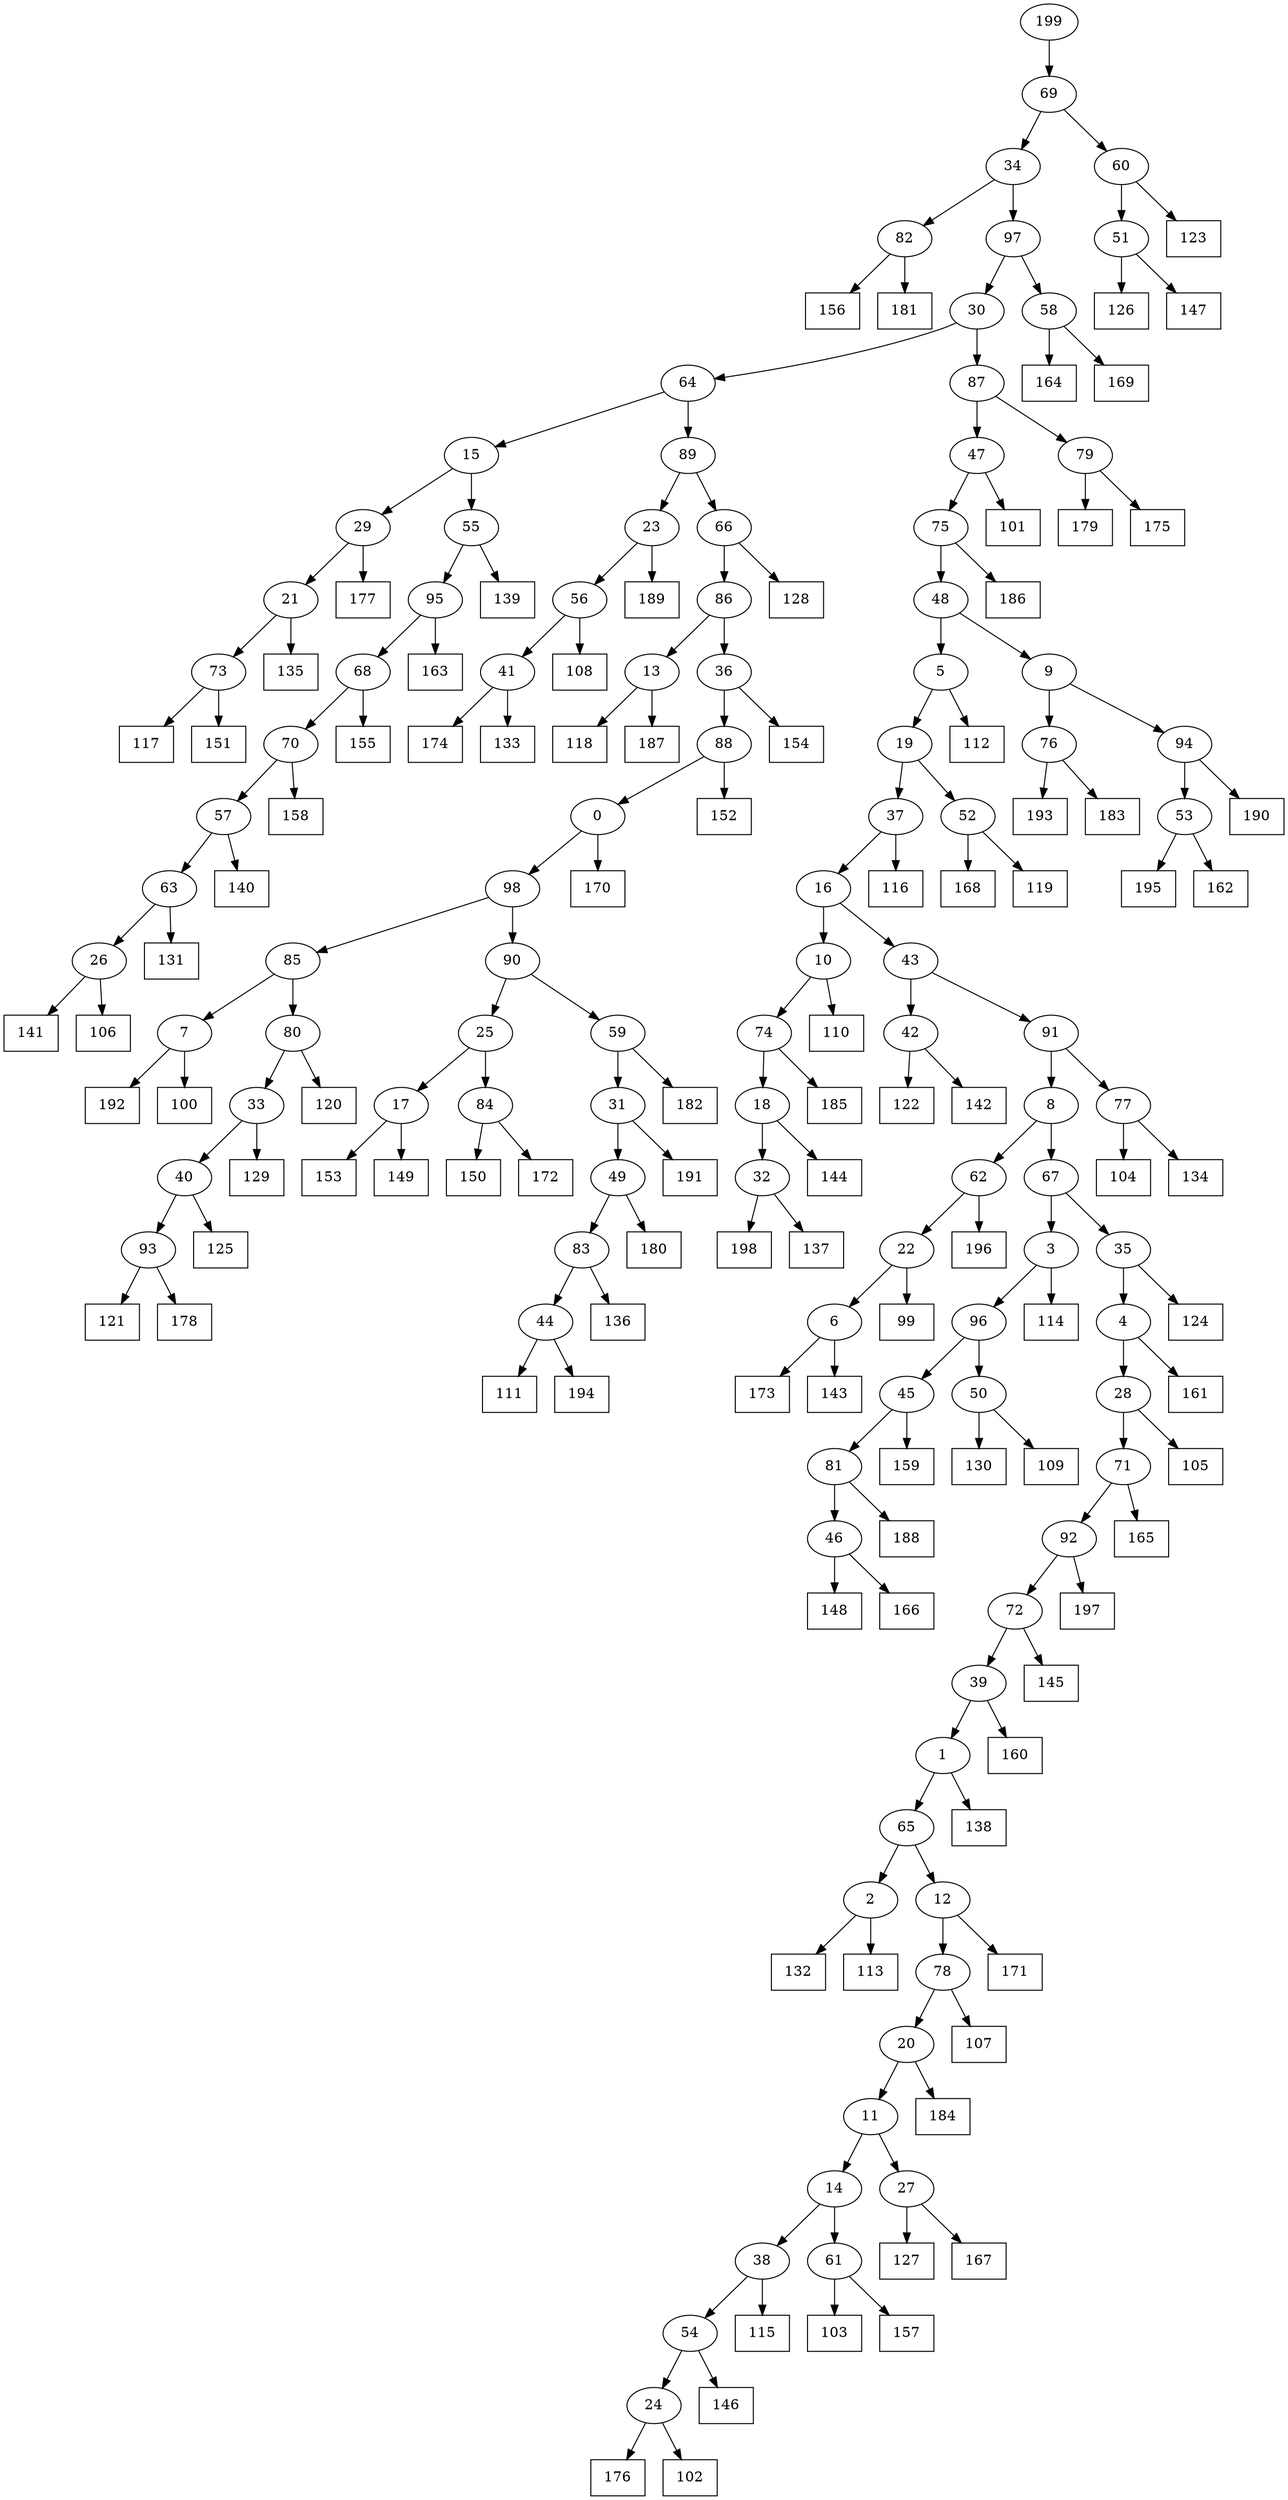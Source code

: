 digraph G {
0[label="0"];
1[label="1"];
2[label="2"];
3[label="3"];
4[label="4"];
5[label="5"];
6[label="6"];
7[label="7"];
8[label="8"];
9[label="9"];
10[label="10"];
11[label="11"];
12[label="12"];
13[label="13"];
14[label="14"];
15[label="15"];
16[label="16"];
17[label="17"];
18[label="18"];
19[label="19"];
20[label="20"];
21[label="21"];
22[label="22"];
23[label="23"];
24[label="24"];
25[label="25"];
26[label="26"];
27[label="27"];
28[label="28"];
29[label="29"];
30[label="30"];
31[label="31"];
32[label="32"];
33[label="33"];
34[label="34"];
35[label="35"];
36[label="36"];
37[label="37"];
38[label="38"];
39[label="39"];
40[label="40"];
41[label="41"];
42[label="42"];
43[label="43"];
44[label="44"];
45[label="45"];
46[label="46"];
47[label="47"];
48[label="48"];
49[label="49"];
50[label="50"];
51[label="51"];
52[label="52"];
53[label="53"];
54[label="54"];
55[label="55"];
56[label="56"];
57[label="57"];
58[label="58"];
59[label="59"];
60[label="60"];
61[label="61"];
62[label="62"];
63[label="63"];
64[label="64"];
65[label="65"];
66[label="66"];
67[label="67"];
68[label="68"];
69[label="69"];
70[label="70"];
71[label="71"];
72[label="72"];
73[label="73"];
74[label="74"];
75[label="75"];
76[label="76"];
77[label="77"];
78[label="78"];
79[label="79"];
80[label="80"];
81[label="81"];
82[label="82"];
83[label="83"];
84[label="84"];
85[label="85"];
86[label="86"];
87[label="87"];
88[label="88"];
89[label="89"];
90[label="90"];
91[label="91"];
92[label="92"];
93[label="93"];
94[label="94"];
95[label="95"];
96[label="96"];
97[label="97"];
98[label="98"];
99[shape=box,label="120"];
100[shape=box,label="156"];
101[shape=box,label="168"];
102[shape=box,label="188"];
103[shape=box,label="128"];
104[shape=box,label="130"];
105[shape=box,label="198"];
106[shape=box,label="139"];
107[shape=box,label="141"];
108[shape=box,label="145"];
109[shape=box,label="117"];
110[shape=box,label="193"];
111[shape=box,label="163"];
112[shape=box,label="104"];
113[shape=box,label="196"];
114[shape=box,label="174"];
115[shape=box,label="132"];
116[shape=box,label="135"];
117[shape=box,label="195"];
118[shape=box,label="122"];
119[shape=box,label="110"];
120[shape=box,label="116"];
121[shape=box,label="182"];
122[shape=box,label="148"];
123[shape=box,label="159"];
124[shape=box,label="183"];
125[shape=box,label="184"];
126[shape=box,label="107"];
127[shape=box,label="166"];
128[shape=box,label="190"];
129[shape=box,label="101"];
130[shape=box,label="185"];
131[shape=box,label="99"];
132[shape=box,label="113"];
133[shape=box,label="197"];
134[shape=box,label="165"];
135[shape=box,label="191"];
136[shape=box,label="123"];
137[shape=box,label="115"];
138[shape=box,label="151"];
139[shape=box,label="161"];
140[shape=box,label="176"];
141[shape=box,label="127"];
142[shape=box,label="181"];
143[shape=box,label="189"];
144[shape=box,label="192"];
145[shape=box,label="162"];
146[shape=box,label="108"];
147[shape=box,label="102"];
148[shape=box,label="155"];
149[shape=box,label="186"];
150[shape=box,label="164"];
151[shape=box,label="103"];
152[shape=box,label="138"];
153[shape=box,label="131"];
154[shape=box,label="179"];
155[shape=box,label="154"];
156[shape=box,label="126"];
157[shape=box,label="125"];
158[shape=box,label="142"];
159[shape=box,label="112"];
160[shape=box,label="119"];
161[shape=box,label="111"];
162[shape=box,label="150"];
163[shape=box,label="171"];
164[shape=box,label="173"];
165[shape=box,label="157"];
166[shape=box,label="124"];
167[shape=box,label="114"];
168[shape=box,label="146"];
169[shape=box,label="100"];
170[shape=box,label="129"];
171[shape=box,label="106"];
172[shape=box,label="172"];
173[shape=box,label="194"];
174[shape=box,label="153"];
175[shape=box,label="137"];
176[shape=box,label="105"];
177[shape=box,label="147"];
178[shape=box,label="136"];
179[shape=box,label="177"];
180[shape=box,label="175"];
181[shape=box,label="149"];
182[shape=box,label="152"];
183[shape=box,label="160"];
184[shape=box,label="180"];
185[shape=box,label="169"];
186[shape=box,label="121"];
187[shape=box,label="109"];
188[shape=box,label="144"];
189[shape=box,label="134"];
190[shape=box,label="167"];
191[shape=box,label="143"];
192[shape=box,label="178"];
193[shape=box,label="140"];
194[shape=box,label="133"];
195[shape=box,label="170"];
196[shape=box,label="118"];
197[shape=box,label="158"];
198[shape=box,label="187"];
199[label="199"];
82->142 ;
81->102 ;
42->118 ;
66->103 ;
72->108 ;
4->139 ;
44->173 ;
34->82 ;
84->162 ;
56->146 ;
93->186 ;
40->93 ;
67->35 ;
59->121 ;
26->171 ;
71->134 ;
74->130 ;
36->155 ;
54->168 ;
53->145 ;
27->141 ;
27->190 ;
92->133 ;
57->63 ;
33->40 ;
86->36 ;
43->42 ;
43->91 ;
22->131 ;
64->15 ;
23->143 ;
199->69 ;
9->94 ;
12->163 ;
14->61 ;
93->192 ;
62->113 ;
38->54 ;
31->135 ;
44->161 ;
61->151 ;
50->187 ;
54->24 ;
24->140 ;
24->147 ;
78->126 ;
98->85 ;
17->174 ;
35->4 ;
90->59 ;
23->56 ;
2->115 ;
94->128 ;
18->188 ;
63->26 ;
26->107 ;
68->70 ;
52->160 ;
46->127 ;
70->197 ;
68->148 ;
11->27 ;
84->172 ;
70->57 ;
5->19 ;
2->132 ;
40->157 ;
51->177 ;
52->101 ;
29->179 ;
77->112 ;
81->46 ;
38->137 ;
42->158 ;
32->175 ;
60->51 ;
51->156 ;
35->166 ;
25->84 ;
97->30 ;
10->74 ;
74->18 ;
80->99 ;
30->64 ;
64->89 ;
6->164 ;
7->169 ;
21->116 ;
73->109 ;
14->38 ;
19->37 ;
57->193 ;
98->90 ;
76->124 ;
78->20 ;
20->125 ;
96->45 ;
75->149 ;
72->39 ;
39->183 ;
65->12 ;
12->78 ;
0->98 ;
25->17 ;
17->181 ;
53->117 ;
91->77 ;
77->189 ;
82->100 ;
6->191 ;
89->23 ;
88->0 ;
0->195 ;
45->123 ;
87->47 ;
47->75 ;
13->198 ;
85->80 ;
80->33 ;
28->176 ;
85->7 ;
7->144 ;
69->60 ;
60->136 ;
83->44 ;
95->111 ;
96->50 ;
50->104 ;
41->114 ;
15->55 ;
55->106 ;
79->180 ;
75->48 ;
48->5 ;
95->68 ;
56->41 ;
41->194 ;
34->97 ;
16->10 ;
10->119 ;
33->170 ;
21->73 ;
73->138 ;
3->96 ;
45->81 ;
22->6 ;
55->95 ;
37->120 ;
79->154 ;
5->159 ;
91->8 ;
8->67 ;
47->129 ;
89->66 ;
66->86 ;
29->21 ;
8->62 ;
62->22 ;
15->29 ;
65->2 ;
63->153 ;
4->28 ;
28->71 ;
90->25 ;
30->87 ;
87->79 ;
86->13 ;
13->196 ;
19->52 ;
49->83 ;
83->178 ;
18->32 ;
32->105 ;
48->9 ;
49->184 ;
46->122 ;
39->1 ;
1->152 ;
71->92 ;
9->76 ;
76->110 ;
92->72 ;
59->31 ;
31->49 ;
61->165 ;
36->88 ;
88->182 ;
94->53 ;
97->58 ;
58->150 ;
58->185 ;
20->11 ;
11->14 ;
1->65 ;
37->16 ;
16->43 ;
69->34 ;
67->3 ;
3->167 ;
}
